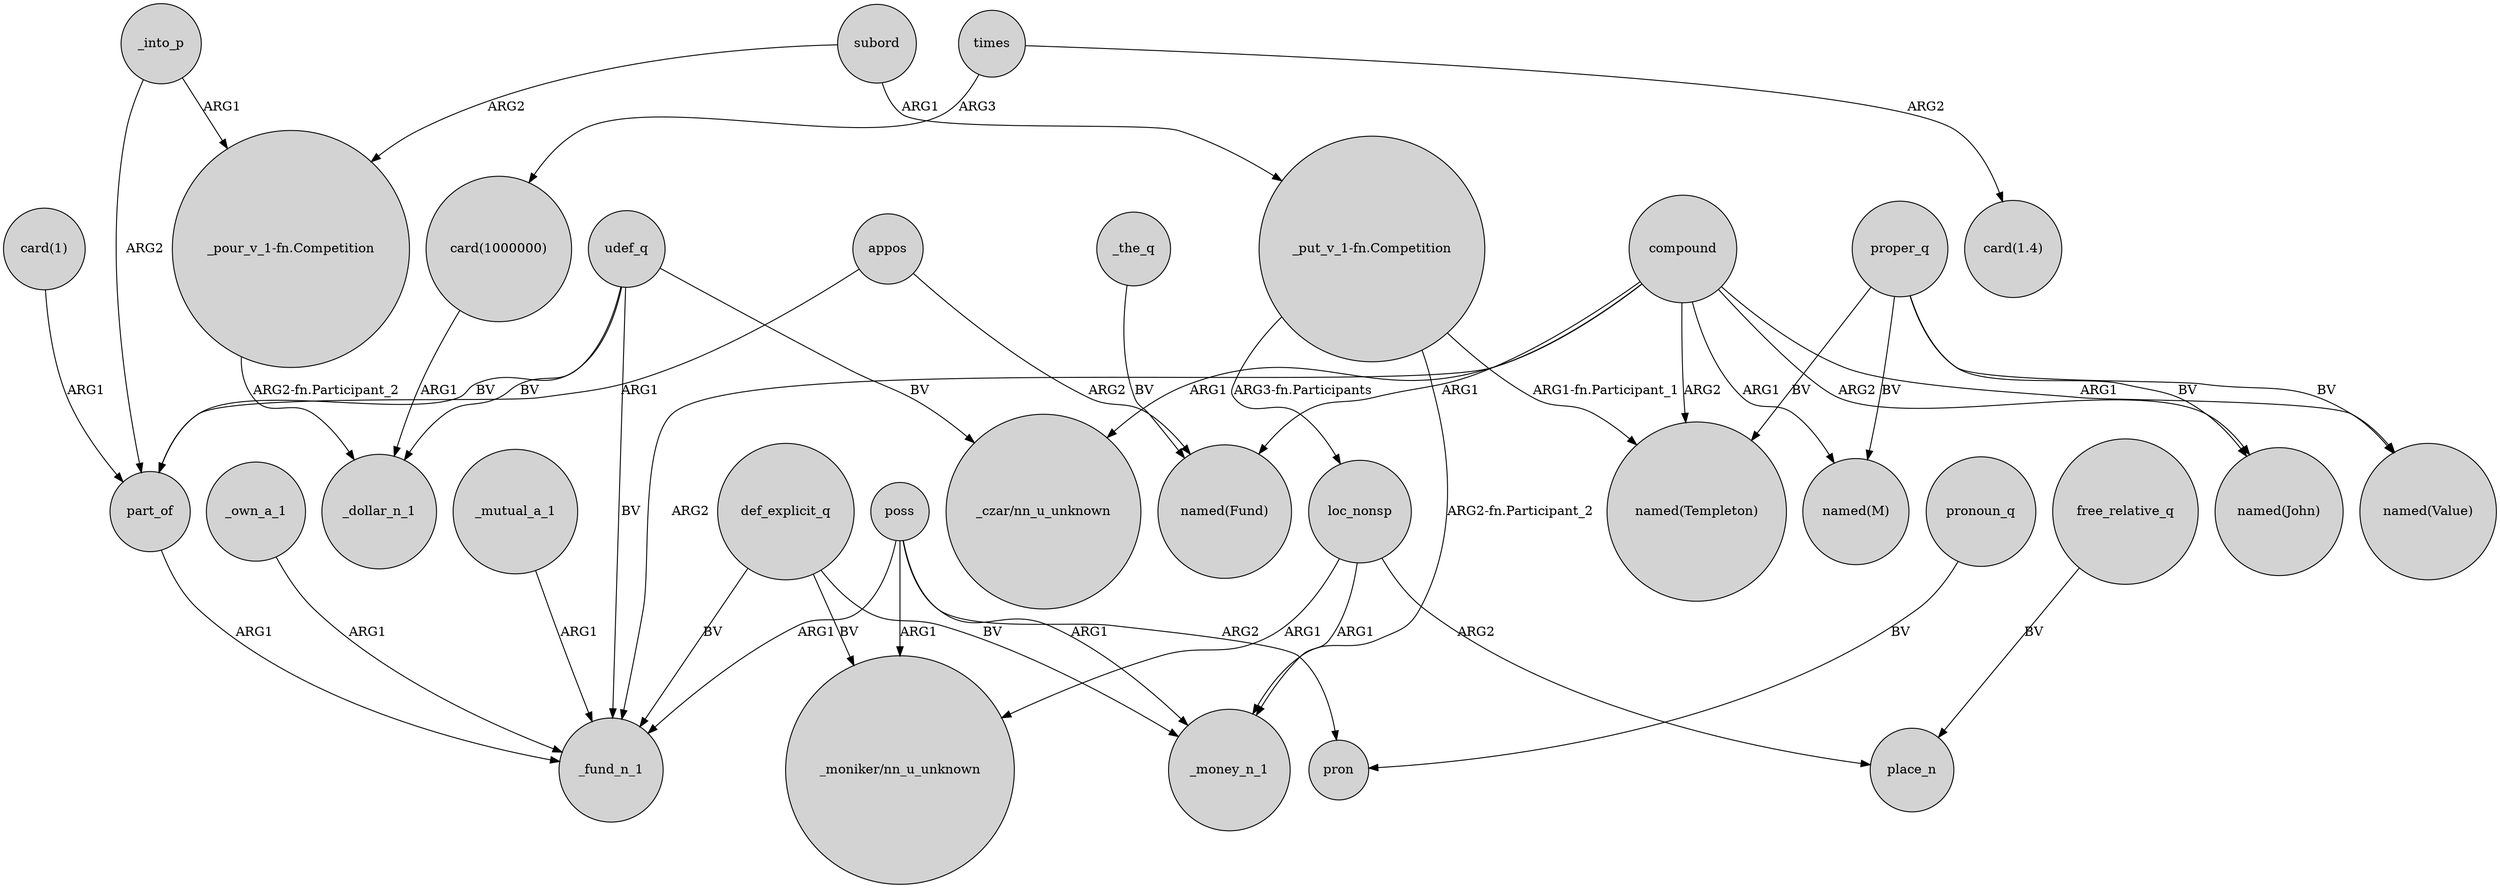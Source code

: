 digraph {
	node [shape=circle style=filled]
	def_explicit_q -> _fund_n_1 [label=BV]
	compound -> _fund_n_1 [label=ARG2]
	"_put_v_1-fn.Competition" -> _money_n_1 [label="ARG2-fn.Participant_2"]
	"_put_v_1-fn.Competition" -> "named(Templeton)" [label="ARG1-fn.Participant_1"]
	"_put_v_1-fn.Competition" -> loc_nonsp [label="ARG3-fn.Participants"]
	udef_q -> part_of [label=BV]
	compound -> "named(Fund)" [label=ARG1]
	udef_q -> _fund_n_1 [label=BV]
	_the_q -> "named(Fund)" [label=BV]
	free_relative_q -> place_n [label=BV]
	_own_a_1 -> _fund_n_1 [label=ARG1]
	subord -> "_put_v_1-fn.Competition" [label=ARG1]
	poss -> _fund_n_1 [label=ARG1]
	times -> "card(1000000)" [label=ARG3]
	proper_q -> "named(M)" [label=BV]
	compound -> "_czar/nn_u_unknown" [label=ARG1]
	def_explicit_q -> _money_n_1 [label=BV]
	appos -> part_of [label=ARG1]
	"card(1)" -> part_of [label=ARG1]
	times -> "card(1.4)" [label=ARG2]
	appos -> "named(Fund)" [label=ARG2]
	_into_p -> part_of [label=ARG2]
	pronoun_q -> pron [label=BV]
	poss -> pron [label=ARG2]
	compound -> "named(John)" [label=ARG2]
	loc_nonsp -> _money_n_1 [label=ARG1]
	compound -> "named(Templeton)" [label=ARG2]
	compound -> "named(M)" [label=ARG1]
	udef_q -> "_czar/nn_u_unknown" [label=BV]
	udef_q -> _dollar_n_1 [label=BV]
	"card(1000000)" -> _dollar_n_1 [label=ARG1]
	_mutual_a_1 -> _fund_n_1 [label=ARG1]
	subord -> "_pour_v_1-fn.Competition" [label=ARG2]
	poss -> _money_n_1 [label=ARG1]
	"_pour_v_1-fn.Competition" -> _dollar_n_1 [label="ARG2-fn.Participant_2"]
	_into_p -> "_pour_v_1-fn.Competition" [label=ARG1]
	def_explicit_q -> "_moniker/nn_u_unknown" [label=BV]
	loc_nonsp -> place_n [label=ARG2]
	loc_nonsp -> "_moniker/nn_u_unknown" [label=ARG1]
	compound -> "named(Value)" [label=ARG1]
	proper_q -> "named(Templeton)" [label=BV]
	part_of -> _fund_n_1 [label=ARG1]
	proper_q -> "named(Value)" [label=BV]
	poss -> "_moniker/nn_u_unknown" [label=ARG1]
	proper_q -> "named(John)" [label=BV]
}
